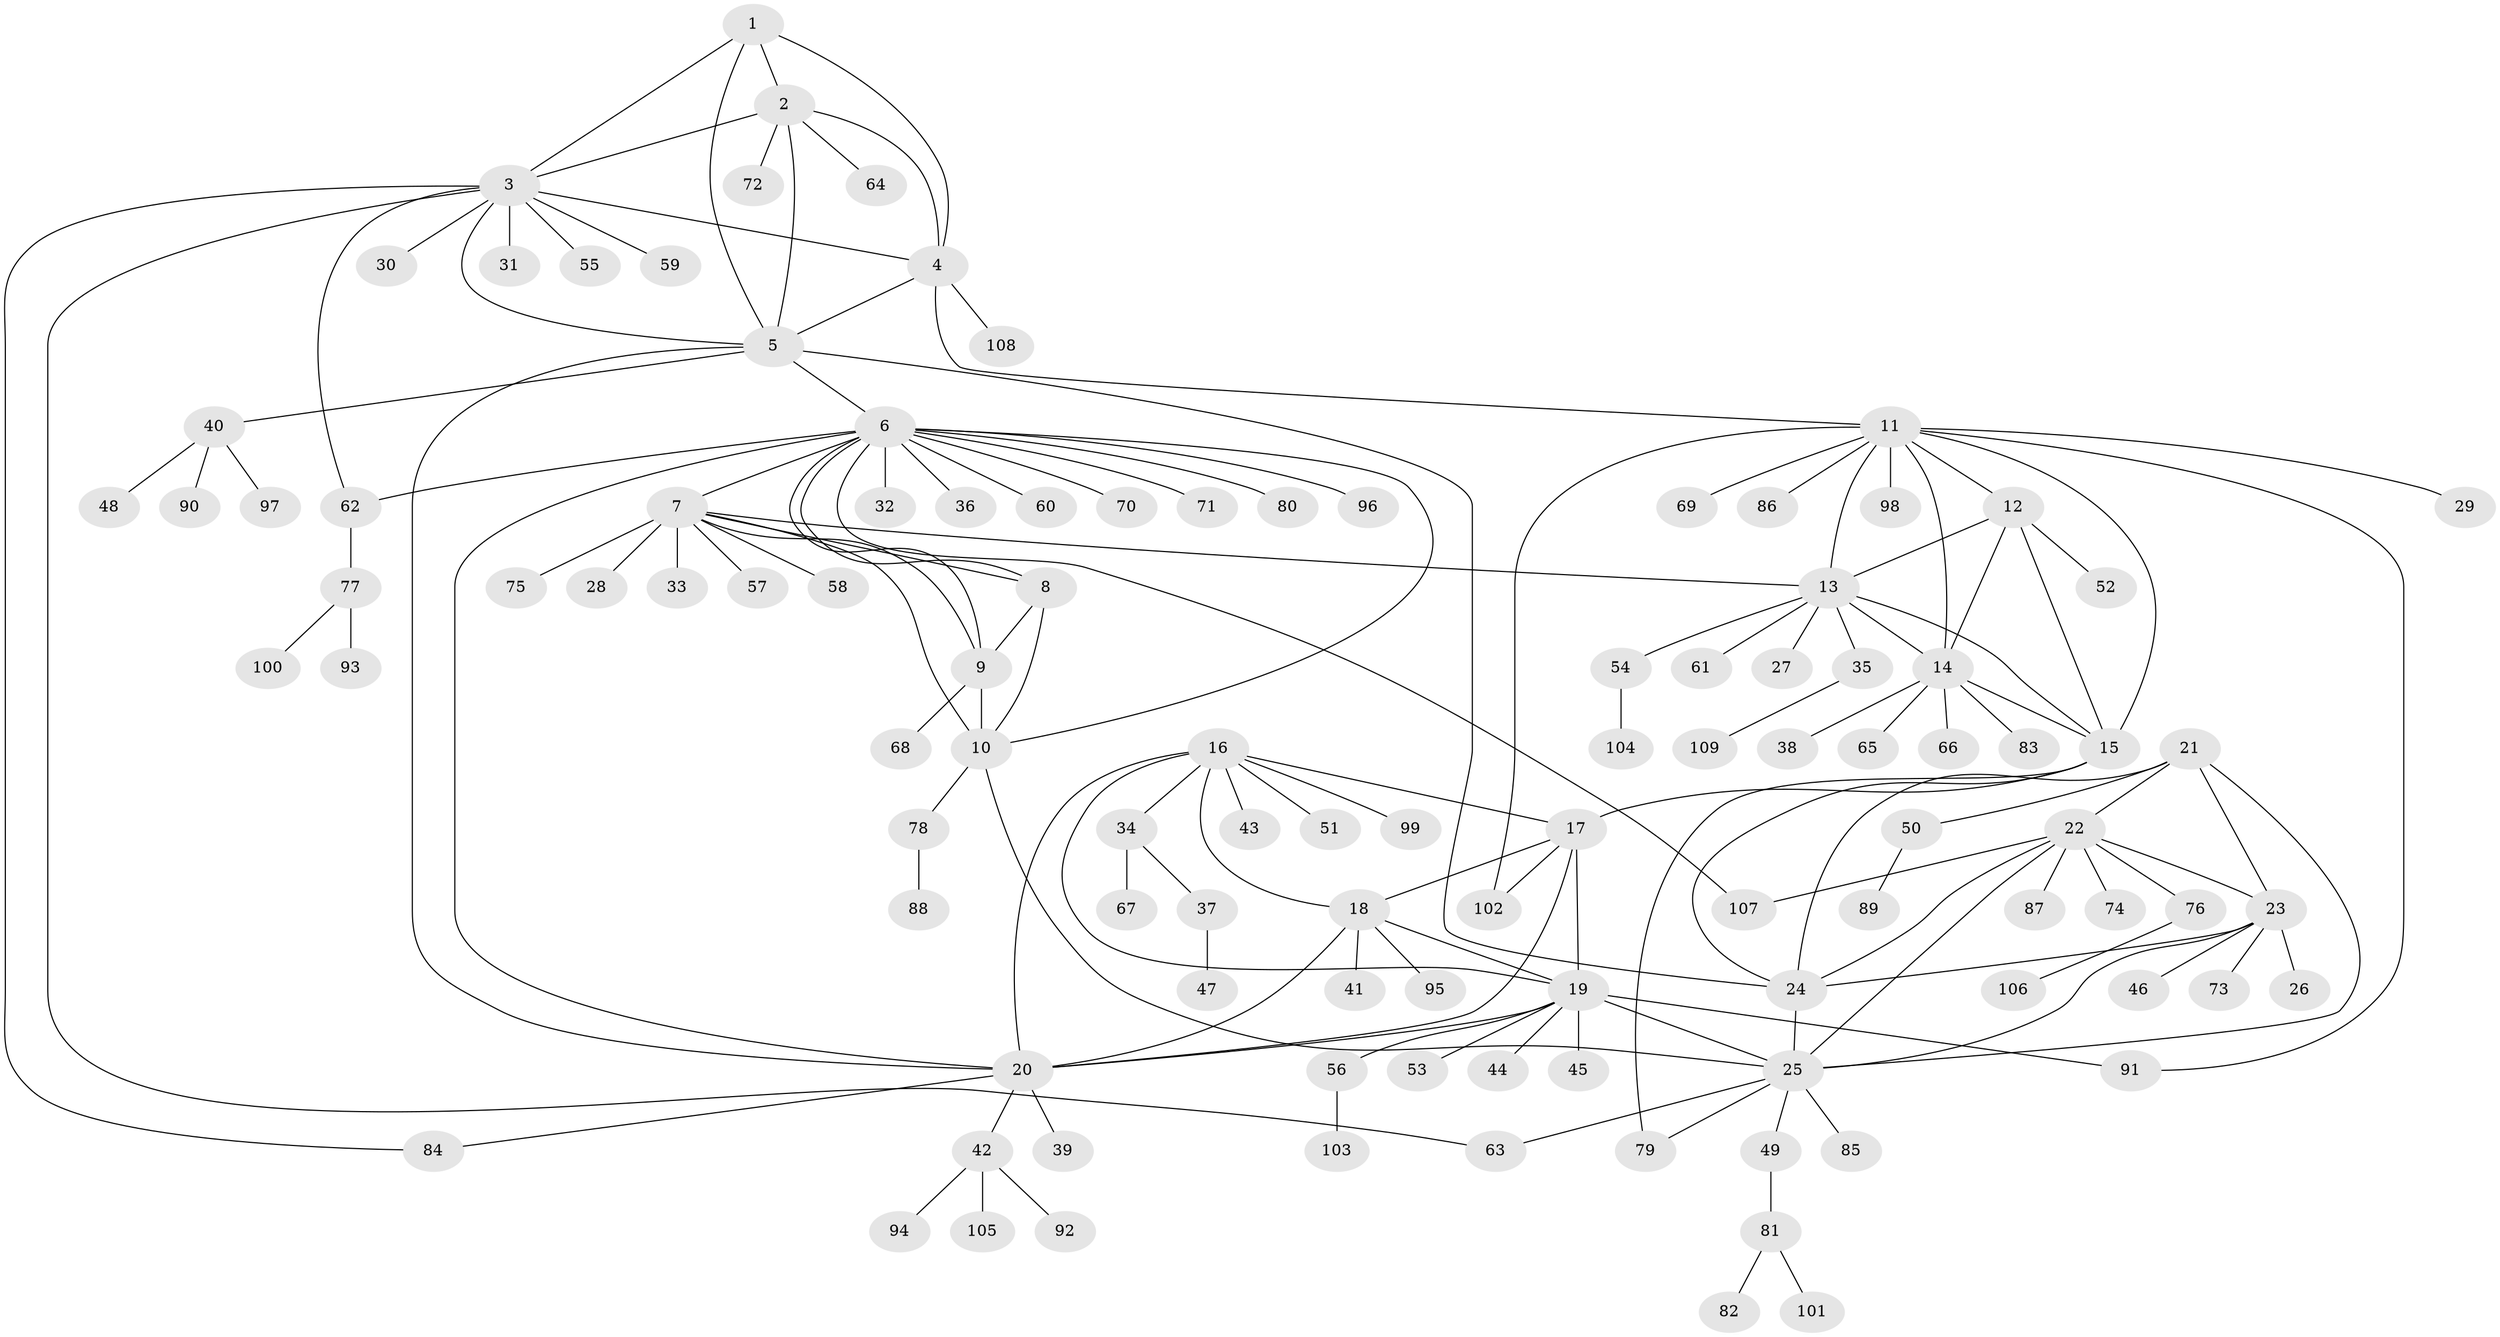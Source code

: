 // coarse degree distribution, {9: 0.015151515151515152, 8: 0.06060606060606061, 6: 0.07575757575757576, 7: 0.030303030303030304, 1: 0.5454545454545454, 5: 0.030303030303030304, 2: 0.12121212121212122, 3: 0.07575757575757576, 12: 0.015151515151515152, 10: 0.015151515151515152, 4: 0.015151515151515152}
// Generated by graph-tools (version 1.1) at 2025/37/03/04/25 23:37:36]
// undirected, 109 vertices, 151 edges
graph export_dot {
  node [color=gray90,style=filled];
  1;
  2;
  3;
  4;
  5;
  6;
  7;
  8;
  9;
  10;
  11;
  12;
  13;
  14;
  15;
  16;
  17;
  18;
  19;
  20;
  21;
  22;
  23;
  24;
  25;
  26;
  27;
  28;
  29;
  30;
  31;
  32;
  33;
  34;
  35;
  36;
  37;
  38;
  39;
  40;
  41;
  42;
  43;
  44;
  45;
  46;
  47;
  48;
  49;
  50;
  51;
  52;
  53;
  54;
  55;
  56;
  57;
  58;
  59;
  60;
  61;
  62;
  63;
  64;
  65;
  66;
  67;
  68;
  69;
  70;
  71;
  72;
  73;
  74;
  75;
  76;
  77;
  78;
  79;
  80;
  81;
  82;
  83;
  84;
  85;
  86;
  87;
  88;
  89;
  90;
  91;
  92;
  93;
  94;
  95;
  96;
  97;
  98;
  99;
  100;
  101;
  102;
  103;
  104;
  105;
  106;
  107;
  108;
  109;
  1 -- 2;
  1 -- 3;
  1 -- 4;
  1 -- 5;
  2 -- 3;
  2 -- 4;
  2 -- 5;
  2 -- 64;
  2 -- 72;
  3 -- 4;
  3 -- 5;
  3 -- 30;
  3 -- 31;
  3 -- 55;
  3 -- 59;
  3 -- 62;
  3 -- 63;
  3 -- 84;
  4 -- 5;
  4 -- 11;
  4 -- 108;
  5 -- 6;
  5 -- 20;
  5 -- 24;
  5 -- 40;
  6 -- 7;
  6 -- 8;
  6 -- 9;
  6 -- 10;
  6 -- 20;
  6 -- 32;
  6 -- 36;
  6 -- 60;
  6 -- 62;
  6 -- 70;
  6 -- 71;
  6 -- 80;
  6 -- 96;
  6 -- 107;
  7 -- 8;
  7 -- 9;
  7 -- 10;
  7 -- 13;
  7 -- 28;
  7 -- 33;
  7 -- 57;
  7 -- 58;
  7 -- 75;
  8 -- 9;
  8 -- 10;
  9 -- 10;
  9 -- 68;
  10 -- 25;
  10 -- 78;
  11 -- 12;
  11 -- 13;
  11 -- 14;
  11 -- 15;
  11 -- 29;
  11 -- 69;
  11 -- 86;
  11 -- 91;
  11 -- 98;
  11 -- 102;
  12 -- 13;
  12 -- 14;
  12 -- 15;
  12 -- 52;
  13 -- 14;
  13 -- 15;
  13 -- 27;
  13 -- 35;
  13 -- 54;
  13 -- 61;
  14 -- 15;
  14 -- 38;
  14 -- 65;
  14 -- 66;
  14 -- 83;
  15 -- 17;
  15 -- 24;
  15 -- 79;
  16 -- 17;
  16 -- 18;
  16 -- 19;
  16 -- 20;
  16 -- 34;
  16 -- 43;
  16 -- 51;
  16 -- 99;
  17 -- 18;
  17 -- 19;
  17 -- 20;
  17 -- 102;
  18 -- 19;
  18 -- 20;
  18 -- 41;
  18 -- 95;
  19 -- 20;
  19 -- 25;
  19 -- 44;
  19 -- 45;
  19 -- 53;
  19 -- 56;
  19 -- 91;
  20 -- 39;
  20 -- 42;
  20 -- 84;
  21 -- 22;
  21 -- 23;
  21 -- 24;
  21 -- 25;
  21 -- 50;
  22 -- 23;
  22 -- 24;
  22 -- 25;
  22 -- 74;
  22 -- 76;
  22 -- 87;
  22 -- 107;
  23 -- 24;
  23 -- 25;
  23 -- 26;
  23 -- 46;
  23 -- 73;
  24 -- 25;
  25 -- 49;
  25 -- 63;
  25 -- 79;
  25 -- 85;
  34 -- 37;
  34 -- 67;
  35 -- 109;
  37 -- 47;
  40 -- 48;
  40 -- 90;
  40 -- 97;
  42 -- 92;
  42 -- 94;
  42 -- 105;
  49 -- 81;
  50 -- 89;
  54 -- 104;
  56 -- 103;
  62 -- 77;
  76 -- 106;
  77 -- 93;
  77 -- 100;
  78 -- 88;
  81 -- 82;
  81 -- 101;
}
